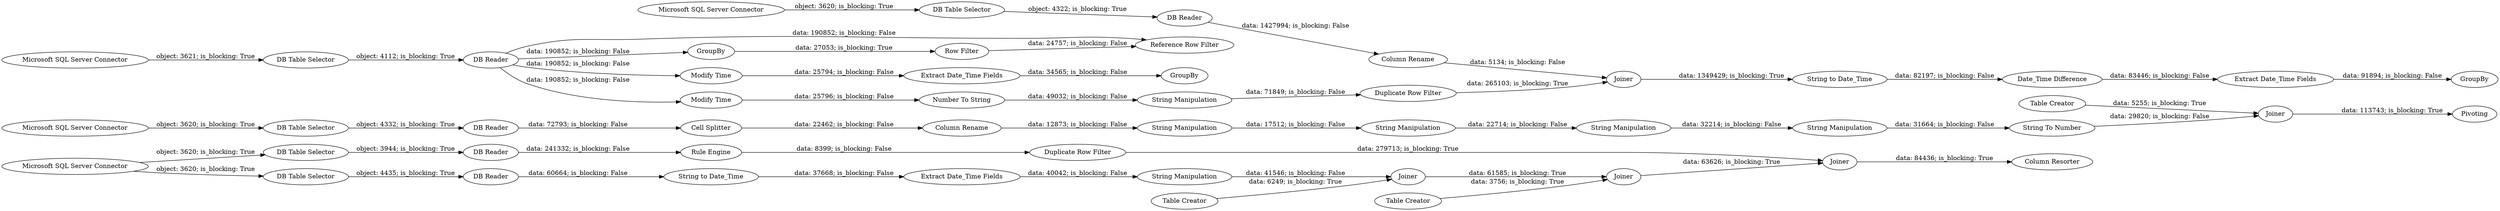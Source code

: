 digraph {
	"5948516803096648007_93" [label="String Manipulation"]
	"5948516803096648007_97" [label=Joiner]
	"-5984800922159934565_4" [label="String Manipulation"]
	"3454708304411903492_340" [label=GroupBy]
	"2727463737169602307_45" [label="DB Reader"]
	"-5984800922159934565_6" [label="String To Number"]
	"-5984800922159934565_2" [label="String Manipulation"]
	"8169033205953281600_43" [label="Microsoft SQL Server Connector"]
	"3454708304411903492_341" [label="Row Filter"]
	"5948516803096648007_83" [label="Extract Date_Time Fields"]
	"3454708304411903492_346" [label="Date_Time Difference"]
	"5948516803096648007_85" [label=Joiner]
	"5948516803096648007_90" [label="Rule Engine"]
	"2727463737169602307_43" [label="Microsoft SQL Server Connector"]
	"5948516803096648007_82" [label="String to Date_Time"]
	"6866329543965770257_43" [label="Microsoft SQL Server Connector"]
	"3454708304411903492_332" [label="Extract Date_Time Fields"]
	"5948516803096648007_98" [label="Column Resorter"]
	"5948516803096648007_95" [label=Joiner]
	"3454708304411903492_331" [label="Modify Time"]
	"-5984800922159934565_5" [label="String Manipulation"]
	"3454708304411903492_333" [label=GroupBy]
	"3454708304411903492_339" [label=Joiner]
	"3454708304411903492_337" [label="String Manipulation"]
	"3454708304411903492_348" [label=GroupBy]
	"5948516803096648007_88" [label="DB Reader"]
	"6866329543965770257_45" [label="DB Reader"]
	"-5984800922159934565_3" [label="String Manipulation"]
	"3454708304411903492_336" [label="Number To String"]
	"3454708304411903492_327" [label=Pivoting]
	"-5984800922159934565_168" [label=Joiner]
	"3454708304411903492_325" [label="Cell Splitter"]
	"5948516803096648007_89" [label="DB Table Selector"]
	"5948516803096648007_45" [label="DB Reader"]
	"6866329543965770257_44" [label="DB Table Selector"]
	"5948516803096648007_43" [label="Microsoft SQL Server Connector"]
	"3454708304411903492_342" [label="Reference Row Filter"]
	"5948516803096648007_94" [label="Table Creator"]
	"3454708304411903492_326" [label="Column Rename"]
	"3454708304411903492_338" [label="Duplicate Row Filter"]
	"8169033205953281600_45" [label="DB Reader"]
	"3454708304411903492_347" [label="Extract Date_Time Fields"]
	"2727463737169602307_44" [label="DB Table Selector"]
	"-5984800922159934565_167" [label="Table Creator"]
	"5948516803096648007_96" [label="Duplicate Row Filter"]
	"3454708304411903492_344" [label="Column Rename"]
	"5948516803096648007_84" [label="Table Creator"]
	"3454708304411903492_335" [label="Modify Time"]
	"8169033205953281600_44" [label="DB Table Selector"]
	"5948516803096648007_44" [label="DB Table Selector"]
	"3454708304411903492_345" [label="String to Date_Time"]
	"3454708304411903492_331" -> "3454708304411903492_332" [label="data: 25794; is_blocking: False"]
	"-5984800922159934565_167" -> "-5984800922159934565_168" [label="data: 5255; is_blocking: True"]
	"6866329543965770257_44" -> "6866329543965770257_45" [label="object: 4332; is_blocking: True"]
	"8169033205953281600_45" -> "3454708304411903492_335" [label="data: 190852; is_blocking: False"]
	"5948516803096648007_83" -> "5948516803096648007_93" [label="data: 40042; is_blocking: False"]
	"8169033205953281600_45" -> "3454708304411903492_342" [label="data: 190852; is_blocking: False"]
	"3454708304411903492_347" -> "3454708304411903492_348" [label="data: 91894; is_blocking: False"]
	"5948516803096648007_95" -> "5948516803096648007_97" [label="data: 63626; is_blocking: True"]
	"5948516803096648007_43" -> "5948516803096648007_44" [label="object: 3620; is_blocking: True"]
	"3454708304411903492_325" -> "3454708304411903492_326" [label="data: 22462; is_blocking: False"]
	"3454708304411903492_345" -> "3454708304411903492_346" [label="data: 82197; is_blocking: False"]
	"5948516803096648007_89" -> "5948516803096648007_88" [label="object: 3944; is_blocking: True"]
	"3454708304411903492_340" -> "3454708304411903492_341" [label="data: 27053; is_blocking: True"]
	"-5984800922159934565_5" -> "-5984800922159934565_6" [label="data: 31664; is_blocking: False"]
	"2727463737169602307_45" -> "3454708304411903492_344" [label="data: 1427994; is_blocking: False"]
	"-5984800922159934565_6" -> "-5984800922159934565_168" [label="data: 29820; is_blocking: False"]
	"5948516803096648007_82" -> "5948516803096648007_83" [label="data: 37668; is_blocking: False"]
	"8169033205953281600_43" -> "8169033205953281600_44" [label="object: 3621; is_blocking: True"]
	"3454708304411903492_335" -> "3454708304411903492_336" [label="data: 25796; is_blocking: False"]
	"5948516803096648007_94" -> "5948516803096648007_95" [label="data: 3756; is_blocking: True"]
	"5948516803096648007_90" -> "5948516803096648007_96" [label="data: 8399; is_blocking: False"]
	"5948516803096648007_96" -> "5948516803096648007_97" [label="data: 279713; is_blocking: True"]
	"-5984800922159934565_3" -> "-5984800922159934565_4" [label="data: 22714; is_blocking: False"]
	"5948516803096648007_43" -> "5948516803096648007_89" [label="object: 3620; is_blocking: True"]
	"3454708304411903492_337" -> "3454708304411903492_338" [label="data: 71849; is_blocking: False"]
	"8169033205953281600_45" -> "3454708304411903492_340" [label="data: 190852; is_blocking: False"]
	"3454708304411903492_332" -> "3454708304411903492_333" [label="data: 34565; is_blocking: False"]
	"3454708304411903492_338" -> "3454708304411903492_339" [label="data: 265103; is_blocking: True"]
	"3454708304411903492_326" -> "-5984800922159934565_2" [label="data: 12873; is_blocking: False"]
	"-5984800922159934565_2" -> "-5984800922159934565_3" [label="data: 17512; is_blocking: False"]
	"3454708304411903492_339" -> "3454708304411903492_345" [label="data: 1349429; is_blocking: True"]
	"3454708304411903492_341" -> "3454708304411903492_342" [label="data: 24757; is_blocking: False"]
	"6866329543965770257_43" -> "6866329543965770257_44" [label="object: 3620; is_blocking: True"]
	"6866329543965770257_45" -> "3454708304411903492_325" [label="data: 72793; is_blocking: False"]
	"-5984800922159934565_4" -> "-5984800922159934565_5" [label="data: 32214; is_blocking: False"]
	"5948516803096648007_85" -> "5948516803096648007_95" [label="data: 61585; is_blocking: True"]
	"3454708304411903492_346" -> "3454708304411903492_347" [label="data: 83446; is_blocking: False"]
	"2727463737169602307_43" -> "2727463737169602307_44" [label="object: 3620; is_blocking: True"]
	"2727463737169602307_44" -> "2727463737169602307_45" [label="object: 4322; is_blocking: True"]
	"3454708304411903492_344" -> "3454708304411903492_339" [label="data: 5134; is_blocking: False"]
	"-5984800922159934565_168" -> "3454708304411903492_327" [label="data: 113743; is_blocking: True"]
	"5948516803096648007_88" -> "5948516803096648007_90" [label="data: 241332; is_blocking: False"]
	"5948516803096648007_45" -> "5948516803096648007_82" [label="data: 60664; is_blocking: False"]
	"3454708304411903492_336" -> "3454708304411903492_337" [label="data: 49032; is_blocking: False"]
	"5948516803096648007_97" -> "5948516803096648007_98" [label="data: 84436; is_blocking: True"]
	"5948516803096648007_44" -> "5948516803096648007_45" [label="object: 4435; is_blocking: True"]
	"8169033205953281600_44" -> "8169033205953281600_45" [label="object: 4112; is_blocking: True"]
	"8169033205953281600_45" -> "3454708304411903492_331" [label="data: 190852; is_blocking: False"]
	"5948516803096648007_84" -> "5948516803096648007_85" [label="data: 6249; is_blocking: True"]
	"5948516803096648007_93" -> "5948516803096648007_85" [label="data: 41546; is_blocking: False"]
	rankdir=LR
}
